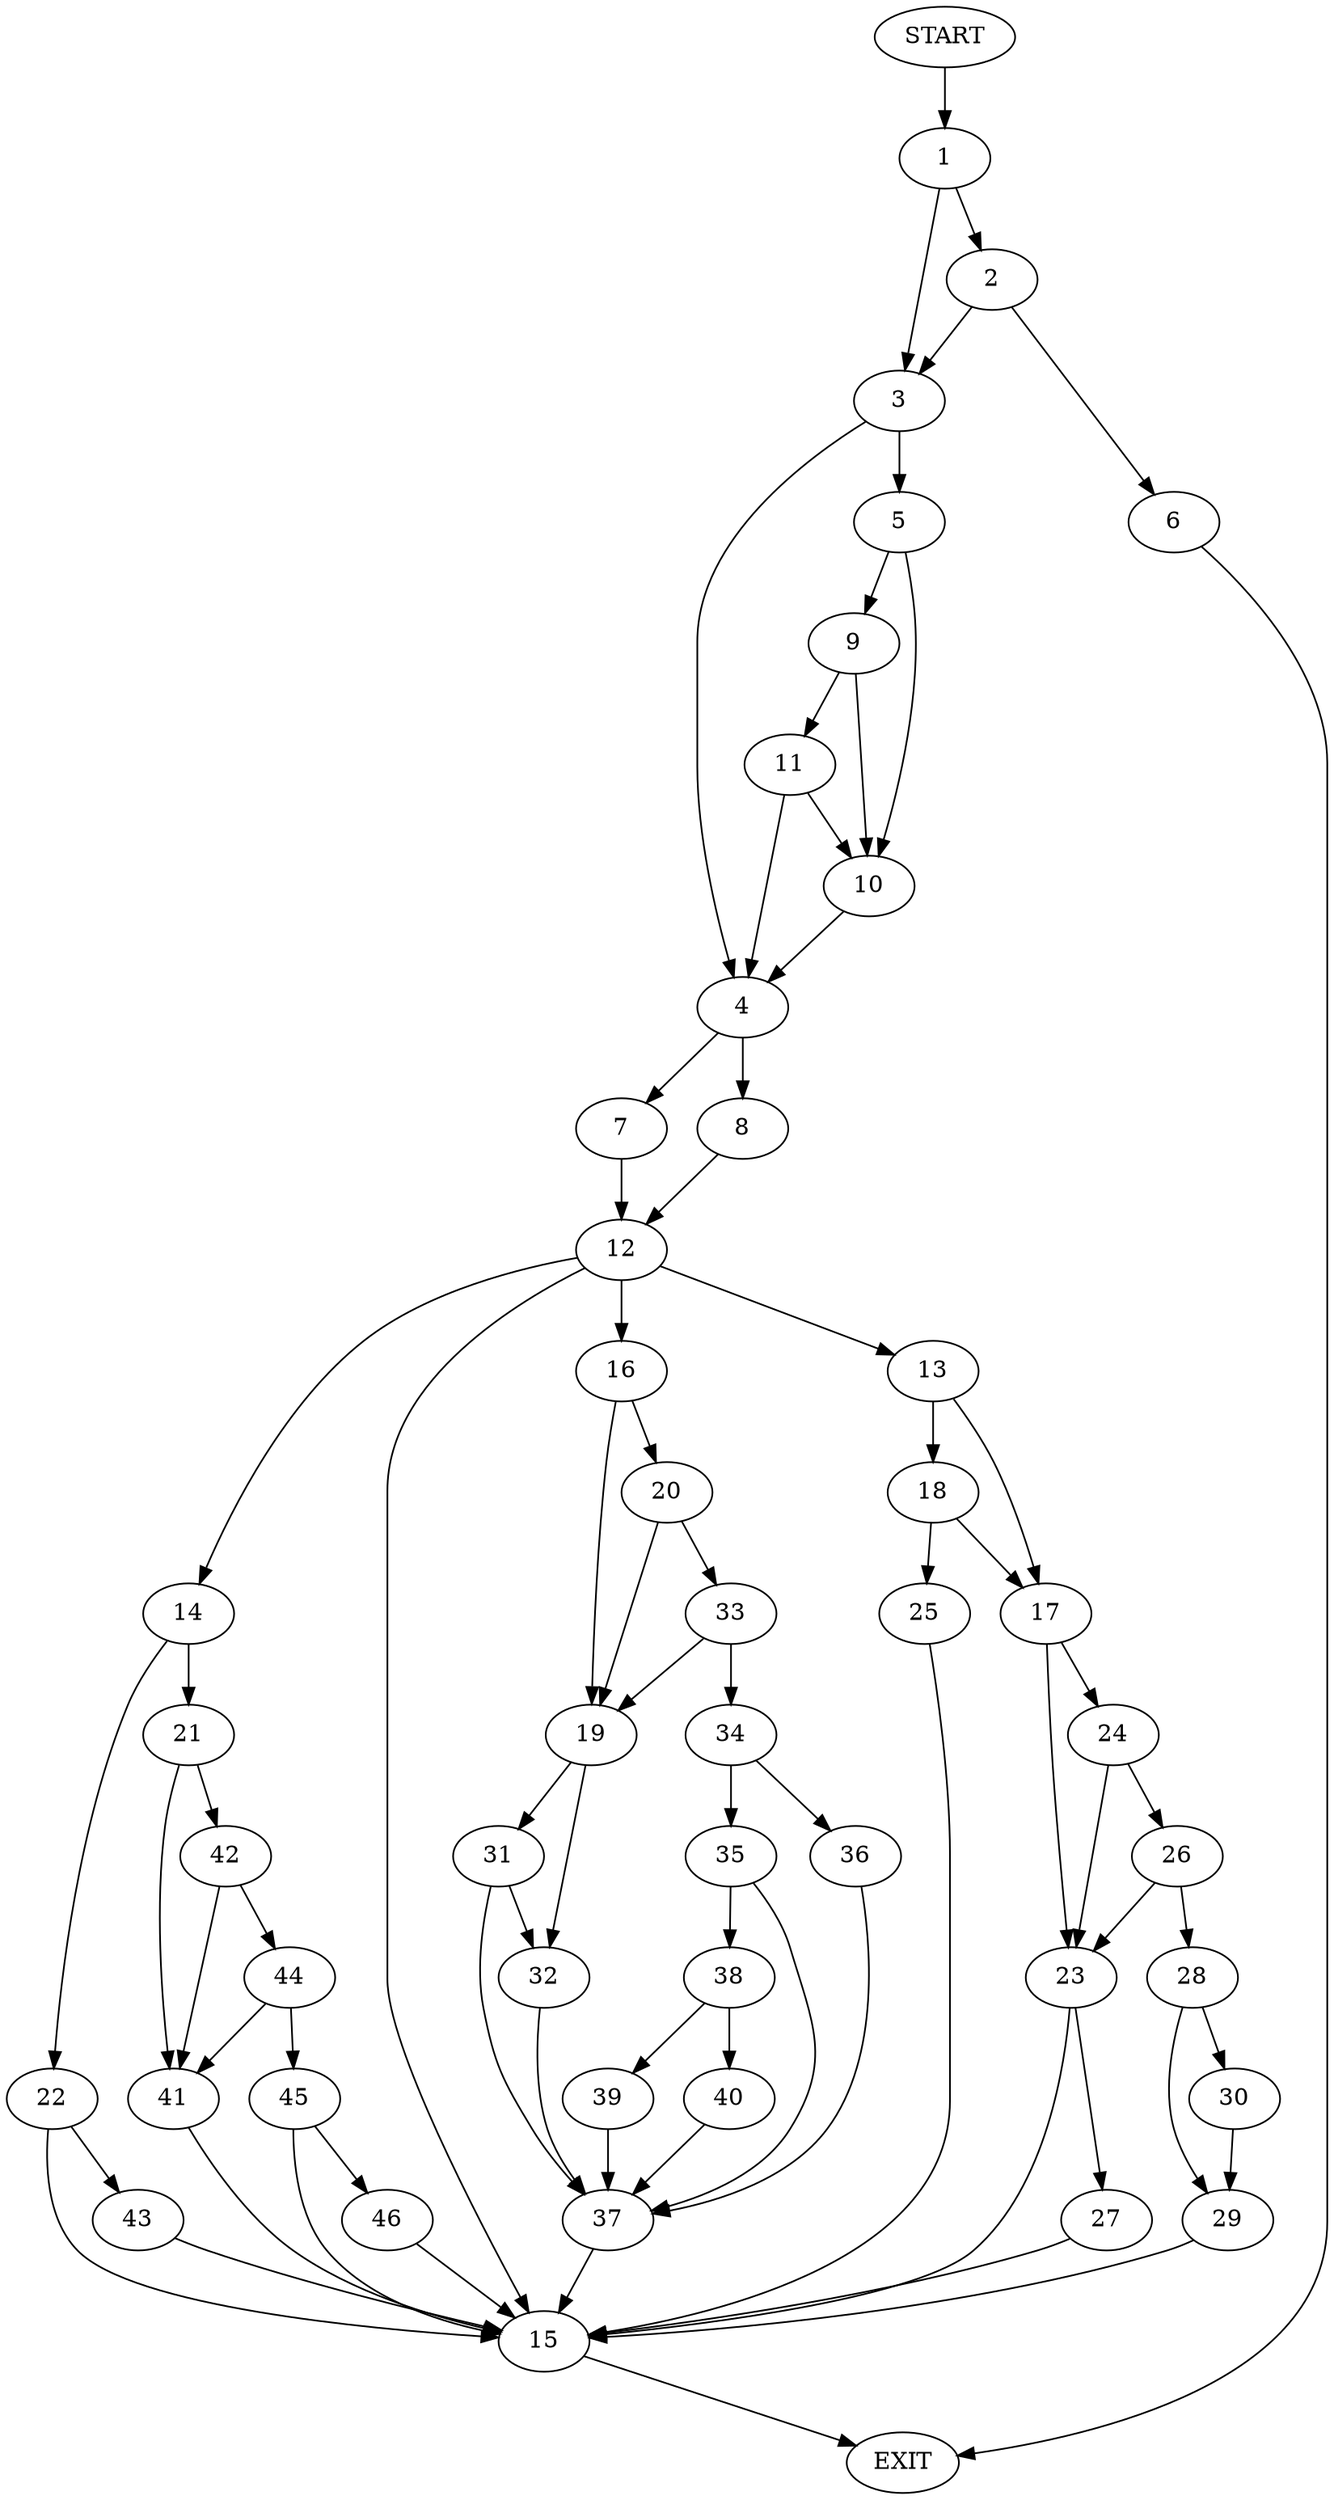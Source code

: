 digraph {
0 [label="START"]
47 [label="EXIT"]
0 -> 1
1 -> 2
1 -> 3
3 -> 4
3 -> 5
2 -> 3
2 -> 6
6 -> 47
4 -> 7
4 -> 8
5 -> 9
5 -> 10
10 -> 4
9 -> 11
9 -> 10
11 -> 4
11 -> 10
8 -> 12
7 -> 12
12 -> 13
12 -> 14
12 -> 15
12 -> 16
13 -> 17
13 -> 18
16 -> 19
16 -> 20
15 -> 47
14 -> 21
14 -> 22
17 -> 23
17 -> 24
18 -> 25
18 -> 17
25 -> 15
24 -> 23
24 -> 26
23 -> 27
23 -> 15
26 -> 23
26 -> 28
28 -> 29
28 -> 30
30 -> 29
29 -> 15
27 -> 15
19 -> 31
19 -> 32
20 -> 19
20 -> 33
33 -> 19
33 -> 34
34 -> 35
34 -> 36
36 -> 37
35 -> 38
35 -> 37
37 -> 15
38 -> 39
38 -> 40
40 -> 37
39 -> 37
32 -> 37
31 -> 32
31 -> 37
21 -> 41
21 -> 42
22 -> 15
22 -> 43
41 -> 15
42 -> 41
42 -> 44
44 -> 45
44 -> 41
45 -> 46
45 -> 15
46 -> 15
43 -> 15
}
